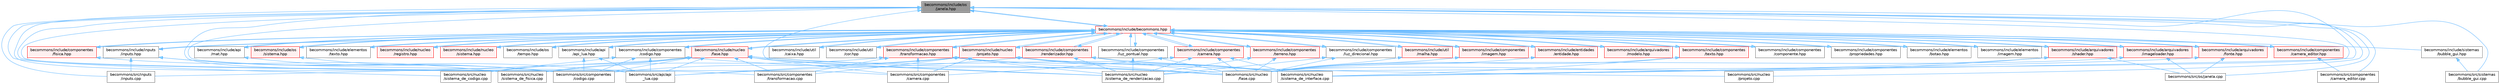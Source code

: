 digraph "becommons/include/os/janela.hpp"
{
 // LATEX_PDF_SIZE
  bgcolor="transparent";
  edge [fontname=Helvetica,fontsize=10,labelfontname=Helvetica,labelfontsize=10];
  node [fontname=Helvetica,fontsize=10,shape=box,height=0.2,width=0.4];
  Node1 [id="Node000001",label="becommons/include/os\l/janela.hpp",height=0.2,width=0.4,color="gray40", fillcolor="grey60", style="filled", fontcolor="black",tooltip="Inicia e gerencia janela glfw."];
  Node1 -> Node2 [id="edge1_Node000001_Node000002",dir="back",color="steelblue1",style="solid",tooltip=" "];
  Node2 [id="Node000002",label="becommons/include/becommons.hpp",height=0.2,width=0.4,color="red", fillcolor="#FFF0F0", style="filled",URL="$becommons_8hpp.html",tooltip=" "];
  Node2 -> Node3 [id="edge2_Node000002_Node000003",dir="back",color="steelblue1",style="solid",tooltip=" "];
  Node3 [id="Node000003",label="becommons/include/api\l/api_lua.hpp",height=0.2,width=0.4,color="grey40", fillcolor="white", style="filled",URL="$api__lua_8hpp.html",tooltip="Gerencia a configuração do luabridge para api lua."];
  Node3 -> Node2 [id="edge3_Node000003_Node000002",dir="back",color="steelblue1",style="solid",tooltip=" "];
  Node3 -> Node4 [id="edge4_Node000003_Node000004",dir="back",color="steelblue1",style="solid",tooltip=" "];
  Node4 [id="Node000004",label="becommons/src/api/api\l_lua.cpp",height=0.2,width=0.4,color="grey40", fillcolor="white", style="filled",URL="$api__lua_8cpp.html",tooltip=" "];
  Node3 -> Node5 [id="edge5_Node000003_Node000005",dir="back",color="steelblue1",style="solid",tooltip=" "];
  Node5 [id="Node000005",label="becommons/src/componentes\l/codigo.cpp",height=0.2,width=0.4,color="grey40", fillcolor="white", style="filled",URL="$codigo_8cpp.html",tooltip=" "];
  Node2 -> Node6 [id="edge6_Node000002_Node000006",dir="back",color="steelblue1",style="solid",tooltip=" "];
  Node6 [id="Node000006",label="becommons/include/api\l/mat.hpp",height=0.2,width=0.4,color="grey40", fillcolor="white", style="filled",URL="$mat_8hpp.html",tooltip="Gerencia funçoes matemáticas."];
  Node6 -> Node2 [id="edge7_Node000006_Node000002",dir="back",color="steelblue1",style="solid",tooltip=" "];
  Node6 -> Node5 [id="edge8_Node000006_Node000005",dir="back",color="steelblue1",style="solid",tooltip=" "];
  Node2 -> Node7 [id="edge9_Node000002_Node000007",dir="back",color="steelblue1",style="solid",tooltip=" "];
  Node7 [id="Node000007",label="becommons/include/arquivadores\l/fonte.hpp",height=0.2,width=0.4,color="red", fillcolor="#FFF0F0", style="filled",URL="$fonte_8hpp.html",tooltip="Define estruturas básicas para renderização de textos."];
  Node7 -> Node2 [id="edge10_Node000007_Node000002",dir="back",color="steelblue1",style="solid",tooltip=" "];
  Node7 -> Node9 [id="edge11_Node000007_Node000009",dir="back",color="steelblue1",style="solid",tooltip=" "];
  Node9 [id="Node000009",label="becommons/src/nucleo\l/sistema_de_interface.cpp",height=0.2,width=0.4,color="grey40", fillcolor="white", style="filled",URL="$sistema__de__interface_8cpp.html",tooltip=" "];
  Node7 -> Node10 [id="edge12_Node000007_Node000010",dir="back",color="steelblue1",style="solid",tooltip=" "];
  Node10 [id="Node000010",label="becommons/src/os/janela.cpp",height=0.2,width=0.4,color="grey40", fillcolor="white", style="filled",URL="$janela_8cpp.html",tooltip=" "];
  Node2 -> Node11 [id="edge13_Node000002_Node000011",dir="back",color="steelblue1",style="solid",tooltip=" "];
  Node11 [id="Node000011",label="becommons/include/arquivadores\l/imageloader.hpp",height=0.2,width=0.4,color="red", fillcolor="#FFF0F0", style="filled",URL="$imageloader_8hpp.html",tooltip="Gerencia as imagems/texturas carregadas na engine."];
  Node11 -> Node2 [id="edge14_Node000011_Node000002",dir="back",color="steelblue1",style="solid",tooltip=" "];
  Node11 -> Node15 [id="edge15_Node000011_Node000015",dir="back",color="steelblue1",style="solid",tooltip=" "];
  Node15 [id="Node000015",label="becommons/src/nucleo\l/fase.cpp",height=0.2,width=0.4,color="grey40", fillcolor="white", style="filled",URL="$fase_8cpp.html",tooltip=" "];
  Node11 -> Node10 [id="edge16_Node000011_Node000010",dir="back",color="steelblue1",style="solid",tooltip=" "];
  Node2 -> Node16 [id="edge17_Node000002_Node000016",dir="back",color="steelblue1",style="solid",tooltip=" "];
  Node16 [id="Node000016",label="becommons/include/arquivadores\l/modelo.hpp",height=0.2,width=0.4,color="red", fillcolor="#FFF0F0", style="filled",URL="$modelo_8hpp.html",tooltip="Carrega um modelo usando a biblioteca assimp com base em um diretório."];
  Node16 -> Node2 [id="edge18_Node000016_Node000002",dir="back",color="steelblue1",style="solid",tooltip=" "];
  Node2 -> Node17 [id="edge19_Node000002_Node000017",dir="back",color="steelblue1",style="solid",tooltip=" "];
  Node17 [id="Node000017",label="becommons/include/arquivadores\l/shader.hpp",height=0.2,width=0.4,color="red", fillcolor="#FFF0F0", style="filled",URL="$shader_8hpp.html",tooltip="Gerencia os shaders GLSL."];
  Node17 -> Node2 [id="edge20_Node000017_Node000002",dir="back",color="steelblue1",style="solid",tooltip=" "];
  Node17 -> Node9 [id="edge21_Node000017_Node000009",dir="back",color="steelblue1",style="solid",tooltip=" "];
  Node17 -> Node22 [id="edge22_Node000017_Node000022",dir="back",color="steelblue1",style="solid",tooltip=" "];
  Node22 [id="Node000022",label="becommons/src/nucleo\l/sistema_de_renderizacao.cpp",height=0.2,width=0.4,color="grey40", fillcolor="white", style="filled",URL="$sistema__de__renderizacao_8cpp.html",tooltip=" "];
  Node17 -> Node10 [id="edge23_Node000017_Node000010",dir="back",color="steelblue1",style="solid",tooltip=" "];
  Node2 -> Node23 [id="edge24_Node000002_Node000023",dir="back",color="steelblue1",style="solid",tooltip=" "];
  Node23 [id="Node000023",label="becommons/include/componentes\l/camera.hpp",height=0.2,width=0.4,color="red", fillcolor="#FFF0F0", style="filled",URL="$camera_8hpp.html",tooltip="Estrutura básica de câmera."];
  Node23 -> Node2 [id="edge25_Node000023_Node000002",dir="back",color="steelblue1",style="solid",tooltip=" "];
  Node23 -> Node25 [id="edge26_Node000023_Node000025",dir="back",color="steelblue1",style="solid",tooltip=" "];
  Node25 [id="Node000025",label="becommons/src/componentes\l/camera.cpp",height=0.2,width=0.4,color="grey40", fillcolor="white", style="filled",URL="$camera_8cpp.html",tooltip=" "];
  Node23 -> Node15 [id="edge27_Node000023_Node000015",dir="back",color="steelblue1",style="solid",tooltip=" "];
  Node23 -> Node9 [id="edge28_Node000023_Node000009",dir="back",color="steelblue1",style="solid",tooltip=" "];
  Node23 -> Node22 [id="edge29_Node000023_Node000022",dir="back",color="steelblue1",style="solid",tooltip=" "];
  Node2 -> Node26 [id="edge30_Node000002_Node000026",dir="back",color="steelblue1",style="solid",tooltip=" "];
  Node26 [id="Node000026",label="becommons/include/componentes\l/camera_editor.hpp",height=0.2,width=0.4,color="red", fillcolor="#FFF0F0", style="filled",URL="$camera__editor_8hpp.html",tooltip=" "];
  Node26 -> Node2 [id="edge31_Node000026_Node000002",dir="back",color="steelblue1",style="solid",tooltip=" "];
  Node26 -> Node27 [id="edge32_Node000026_Node000027",dir="back",color="steelblue1",style="solid",tooltip=" "];
  Node27 [id="Node000027",label="becommons/src/componentes\l/camera_editor.cpp",height=0.2,width=0.4,color="grey40", fillcolor="white", style="filled",URL="$camera__editor_8cpp.html",tooltip=" "];
  Node2 -> Node31 [id="edge33_Node000002_Node000031",dir="back",color="steelblue1",style="solid",tooltip=" "];
  Node31 [id="Node000031",label="becommons/include/componentes\l/codigo.hpp",height=0.2,width=0.4,color="grey40", fillcolor="white", style="filled",URL="$codigo_8hpp.html",tooltip="Componente de código para entidades ECS."];
  Node31 -> Node2 [id="edge34_Node000031_Node000002",dir="back",color="steelblue1",style="solid",tooltip=" "];
  Node31 -> Node4 [id="edge35_Node000031_Node000004",dir="back",color="steelblue1",style="solid",tooltip=" "];
  Node31 -> Node5 [id="edge36_Node000031_Node000005",dir="back",color="steelblue1",style="solid",tooltip=" "];
  Node31 -> Node15 [id="edge37_Node000031_Node000015",dir="back",color="steelblue1",style="solid",tooltip=" "];
  Node31 -> Node32 [id="edge38_Node000031_Node000032",dir="back",color="steelblue1",style="solid",tooltip=" "];
  Node32 [id="Node000032",label="becommons/src/nucleo\l/sistema_de_codigo.cpp",height=0.2,width=0.4,color="grey40", fillcolor="white", style="filled",URL="$sistema__de__codigo_8cpp.html",tooltip=" "];
  Node2 -> Node33 [id="edge39_Node000002_Node000033",dir="back",color="steelblue1",style="solid",tooltip=" "];
  Node33 [id="Node000033",label="becommons/include/componentes\l/componente.hpp",height=0.2,width=0.4,color="grey40", fillcolor="white", style="filled",URL="$componente_8hpp.html",tooltip="Estrutura base para componetes."];
  Node33 -> Node2 [id="edge40_Node000033_Node000002",dir="back",color="steelblue1",style="solid",tooltip=" "];
  Node2 -> Node34 [id="edge41_Node000002_Node000034",dir="back",color="steelblue1",style="solid",tooltip=" "];
  Node34 [id="Node000034",label="becommons/include/componentes\l/fisica.hpp",height=0.2,width=0.4,color="red", fillcolor="#FFF0F0", style="filled",URL="$fisica_8hpp.html",tooltip="Componente de física para entidades ECS."];
  Node34 -> Node2 [id="edge42_Node000034_Node000002",dir="back",color="steelblue1",style="solid",tooltip=" "];
  Node34 -> Node36 [id="edge43_Node000034_Node000036",dir="back",color="steelblue1",style="solid",tooltip=" "];
  Node36 [id="Node000036",label="becommons/src/nucleo\l/sistema_de_fisica.cpp",height=0.2,width=0.4,color="grey40", fillcolor="white", style="filled",URL="$sistema__de__fisica_8cpp.html",tooltip=" "];
  Node2 -> Node37 [id="edge44_Node000002_Node000037",dir="back",color="steelblue1",style="solid",tooltip=" "];
  Node37 [id="Node000037",label="becommons/include/componentes\l/imagem.hpp",height=0.2,width=0.4,color="red", fillcolor="#FFF0F0", style="filled",URL="$componentes_2imagem_8hpp.html",tooltip=" "];
  Node37 -> Node2 [id="edge45_Node000037_Node000002",dir="back",color="steelblue1",style="solid",tooltip=" "];
  Node37 -> Node15 [id="edge46_Node000037_Node000015",dir="back",color="steelblue1",style="solid",tooltip=" "];
  Node2 -> Node38 [id="edge47_Node000002_Node000038",dir="back",color="steelblue1",style="solid",tooltip=" "];
  Node38 [id="Node000038",label="becommons/include/componentes\l/luz_direcional.hpp",height=0.2,width=0.4,color="grey40", fillcolor="white", style="filled",URL="$luz__direcional_8hpp.html",tooltip=" "];
  Node38 -> Node2 [id="edge48_Node000038_Node000002",dir="back",color="steelblue1",style="solid",tooltip=" "];
  Node38 -> Node15 [id="edge49_Node000038_Node000015",dir="back",color="steelblue1",style="solid",tooltip=" "];
  Node38 -> Node22 [id="edge50_Node000038_Node000022",dir="back",color="steelblue1",style="solid",tooltip=" "];
  Node2 -> Node39 [id="edge51_Node000002_Node000039",dir="back",color="steelblue1",style="solid",tooltip=" "];
  Node39 [id="Node000039",label="becommons/include/componentes\l/luz_pontual.hpp",height=0.2,width=0.4,color="grey40", fillcolor="white", style="filled",URL="$luz__pontual_8hpp.html",tooltip=" "];
  Node39 -> Node2 [id="edge52_Node000039_Node000002",dir="back",color="steelblue1",style="solid",tooltip=" "];
  Node39 -> Node15 [id="edge53_Node000039_Node000015",dir="back",color="steelblue1",style="solid",tooltip=" "];
  Node39 -> Node22 [id="edge54_Node000039_Node000022",dir="back",color="steelblue1",style="solid",tooltip=" "];
  Node2 -> Node40 [id="edge55_Node000002_Node000040",dir="back",color="steelblue1",style="solid",tooltip=" "];
  Node40 [id="Node000040",label="becommons/include/componentes\l/propriedades.hpp",height=0.2,width=0.4,color="grey40", fillcolor="white", style="filled",URL="$propriedades_8hpp.html",tooltip=" "];
  Node40 -> Node2 [id="edge56_Node000040_Node000002",dir="back",color="steelblue1",style="solid",tooltip=" "];
  Node2 -> Node41 [id="edge57_Node000002_Node000041",dir="back",color="steelblue1",style="solid",tooltip=" "];
  Node41 [id="Node000041",label="becommons/include/componentes\l/renderizador.hpp",height=0.2,width=0.4,color="red", fillcolor="#FFF0F0", style="filled",URL="$renderizador_8hpp.html",tooltip=" "];
  Node41 -> Node2 [id="edge58_Node000041_Node000002",dir="back",color="steelblue1",style="solid",tooltip=" "];
  Node41 -> Node4 [id="edge59_Node000041_Node000004",dir="back",color="steelblue1",style="solid",tooltip=" "];
  Node41 -> Node15 [id="edge60_Node000041_Node000015",dir="back",color="steelblue1",style="solid",tooltip=" "];
  Node41 -> Node9 [id="edge61_Node000041_Node000009",dir="back",color="steelblue1",style="solid",tooltip=" "];
  Node41 -> Node22 [id="edge62_Node000041_Node000022",dir="back",color="steelblue1",style="solid",tooltip=" "];
  Node2 -> Node42 [id="edge63_Node000002_Node000042",dir="back",color="steelblue1",style="solid",tooltip=" "];
  Node42 [id="Node000042",label="becommons/include/componentes\l/terreno.hpp",height=0.2,width=0.4,color="red", fillcolor="#FFF0F0", style="filled",URL="$terreno_8hpp.html",tooltip=" "];
  Node42 -> Node2 [id="edge64_Node000042_Node000002",dir="back",color="steelblue1",style="solid",tooltip=" "];
  Node42 -> Node15 [id="edge65_Node000042_Node000015",dir="back",color="steelblue1",style="solid",tooltip=" "];
  Node42 -> Node22 [id="edge66_Node000042_Node000022",dir="back",color="steelblue1",style="solid",tooltip=" "];
  Node2 -> Node43 [id="edge67_Node000002_Node000043",dir="back",color="steelblue1",style="solid",tooltip=" "];
  Node43 [id="Node000043",label="becommons/include/componentes\l/texto.hpp",height=0.2,width=0.4,color="red", fillcolor="#FFF0F0", style="filled",URL="$componentes_2texto_8hpp.html",tooltip=" "];
  Node43 -> Node2 [id="edge68_Node000043_Node000002",dir="back",color="steelblue1",style="solid",tooltip=" "];
  Node43 -> Node15 [id="edge69_Node000043_Node000015",dir="back",color="steelblue1",style="solid",tooltip=" "];
  Node43 -> Node9 [id="edge70_Node000043_Node000009",dir="back",color="steelblue1",style="solid",tooltip=" "];
  Node2 -> Node44 [id="edge71_Node000002_Node000044",dir="back",color="steelblue1",style="solid",tooltip=" "];
  Node44 [id="Node000044",label="becommons/include/componentes\l/transformacao.hpp",height=0.2,width=0.4,color="red", fillcolor="#FFF0F0", style="filled",URL="$transformacao_8hpp.html",tooltip="Calcula a mtriz de modelo para um objeto 3d qualquer."];
  Node44 -> Node2 [id="edge72_Node000044_Node000002",dir="back",color="steelblue1",style="solid",tooltip=" "];
  Node44 -> Node25 [id="edge73_Node000044_Node000025",dir="back",color="steelblue1",style="solid",tooltip=" "];
  Node44 -> Node45 [id="edge74_Node000044_Node000045",dir="back",color="steelblue1",style="solid",tooltip=" "];
  Node45 [id="Node000045",label="becommons/src/componentes\l/transformacao.cpp",height=0.2,width=0.4,color="grey40", fillcolor="white", style="filled",URL="$transformacao_8cpp.html",tooltip=" "];
  Node44 -> Node15 [id="edge75_Node000044_Node000015",dir="back",color="steelblue1",style="solid",tooltip=" "];
  Node44 -> Node36 [id="edge76_Node000044_Node000036",dir="back",color="steelblue1",style="solid",tooltip=" "];
  Node44 -> Node9 [id="edge77_Node000044_Node000009",dir="back",color="steelblue1",style="solid",tooltip=" "];
  Node44 -> Node22 [id="edge78_Node000044_Node000022",dir="back",color="steelblue1",style="solid",tooltip=" "];
  Node2 -> Node46 [id="edge79_Node000002_Node000046",dir="back",color="steelblue1",style="solid",tooltip=" "];
  Node46 [id="Node000046",label="becommons/include/elementos\l/botao.hpp",height=0.2,width=0.4,color="grey40", fillcolor="white", style="filled",URL="$botao_8hpp.html",tooltip=" "];
  Node46 -> Node2 [id="edge80_Node000046_Node000002",dir="back",color="steelblue1",style="solid",tooltip=" "];
  Node2 -> Node47 [id="edge81_Node000002_Node000047",dir="back",color="steelblue1",style="solid",tooltip=" "];
  Node47 [id="Node000047",label="becommons/include/elementos\l/imagem.hpp",height=0.2,width=0.4,color="grey40", fillcolor="white", style="filled",URL="$elementos_2imagem_8hpp.html",tooltip="Gerencia a configuração do luabridge para api lua."];
  Node47 -> Node2 [id="edge82_Node000047_Node000002",dir="back",color="steelblue1",style="solid",tooltip=" "];
  Node2 -> Node48 [id="edge83_Node000002_Node000048",dir="back",color="steelblue1",style="solid",tooltip=" "];
  Node48 [id="Node000048",label="becommons/include/elementos\l/texto.hpp",height=0.2,width=0.4,color="grey40", fillcolor="white", style="filled",URL="$elementos_2texto_8hpp.html",tooltip=" "];
  Node48 -> Node2 [id="edge84_Node000048_Node000002",dir="back",color="steelblue1",style="solid",tooltip=" "];
  Node2 -> Node49 [id="edge85_Node000002_Node000049",dir="back",color="steelblue1",style="solid",tooltip=" "];
  Node49 [id="Node000049",label="becommons/include/entidades\l/entidade.hpp",height=0.2,width=0.4,color="red", fillcolor="#FFF0F0", style="filled",URL="$entidade_8hpp.html",tooltip="Inclusoes e defini��es relacionadas � entidade."];
  Node49 -> Node2 [id="edge86_Node000049_Node000002",dir="back",color="steelblue1",style="solid",tooltip=" "];
  Node49 -> Node15 [id="edge87_Node000049_Node000015",dir="back",color="steelblue1",style="solid",tooltip=" "];
  Node2 -> Node50 [id="edge88_Node000002_Node000050",dir="back",color="steelblue1",style="solid",tooltip=" "];
  Node50 [id="Node000050",label="becommons/include/inputs\l/inputs.hpp",height=0.2,width=0.4,color="grey40", fillcolor="white", style="filled",URL="$inputs_8hpp.html",tooltip=" "];
  Node50 -> Node2 [id="edge89_Node000050_Node000002",dir="back",color="steelblue1",style="solid",tooltip=" "];
  Node50 -> Node4 [id="edge90_Node000050_Node000004",dir="back",color="steelblue1",style="solid",tooltip=" "];
  Node50 -> Node5 [id="edge91_Node000050_Node000005",dir="back",color="steelblue1",style="solid",tooltip=" "];
  Node50 -> Node51 [id="edge92_Node000050_Node000051",dir="back",color="steelblue1",style="solid",tooltip=" "];
  Node51 [id="Node000051",label="becommons/src/inputs\l/inputs.cpp",height=0.2,width=0.4,color="grey40", fillcolor="white", style="filled",URL="$inputs_8cpp.html",tooltip=" "];
  Node2 -> Node52 [id="edge93_Node000002_Node000052",dir="back",color="steelblue1",style="solid",tooltip=" "];
  Node52 [id="Node000052",label="becommons/include/nucleo\l/fase.hpp",height=0.2,width=0.4,color="red", fillcolor="#FFF0F0", style="filled",URL="$fase_8hpp.html",tooltip="Gerencia sistemas numa fase."];
  Node52 -> Node2 [id="edge94_Node000052_Node000002",dir="back",color="steelblue1",style="solid",tooltip=" "];
  Node52 -> Node4 [id="edge95_Node000052_Node000004",dir="back",color="steelblue1",style="solid",tooltip=" "];
  Node52 -> Node25 [id="edge96_Node000052_Node000025",dir="back",color="steelblue1",style="solid",tooltip=" "];
  Node52 -> Node5 [id="edge97_Node000052_Node000005",dir="back",color="steelblue1",style="solid",tooltip=" "];
  Node52 -> Node45 [id="edge98_Node000052_Node000045",dir="back",color="steelblue1",style="solid",tooltip=" "];
  Node52 -> Node51 [id="edge99_Node000052_Node000051",dir="back",color="steelblue1",style="solid",tooltip=" "];
  Node52 -> Node15 [id="edge100_Node000052_Node000015",dir="back",color="steelblue1",style="solid",tooltip=" "];
  Node52 -> Node32 [id="edge101_Node000052_Node000032",dir="back",color="steelblue1",style="solid",tooltip=" "];
  Node52 -> Node36 [id="edge102_Node000052_Node000036",dir="back",color="steelblue1",style="solid",tooltip=" "];
  Node52 -> Node9 [id="edge103_Node000052_Node000009",dir="back",color="steelblue1",style="solid",tooltip=" "];
  Node52 -> Node22 [id="edge104_Node000052_Node000022",dir="back",color="steelblue1",style="solid",tooltip=" "];
  Node2 -> Node54 [id="edge105_Node000002_Node000054",dir="back",color="steelblue1",style="solid",tooltip=" "];
  Node54 [id="Node000054",label="becommons/include/nucleo\l/projeto.hpp",height=0.2,width=0.4,color="red", fillcolor="#FFF0F0", style="filled",URL="$projeto_8hpp.html",tooltip="Gerencia configurações do projeto."];
  Node54 -> Node2 [id="edge106_Node000054_Node000002",dir="back",color="steelblue1",style="solid",tooltip=" "];
  Node54 -> Node4 [id="edge107_Node000054_Node000004",dir="back",color="steelblue1",style="solid",tooltip=" "];
  Node54 -> Node25 [id="edge108_Node000054_Node000025",dir="back",color="steelblue1",style="solid",tooltip=" "];
  Node54 -> Node5 [id="edge109_Node000054_Node000005",dir="back",color="steelblue1",style="solid",tooltip=" "];
  Node54 -> Node45 [id="edge110_Node000054_Node000045",dir="back",color="steelblue1",style="solid",tooltip=" "];
  Node54 -> Node15 [id="edge111_Node000054_Node000015",dir="back",color="steelblue1",style="solid",tooltip=" "];
  Node54 -> Node19 [id="edge112_Node000054_Node000019",dir="back",color="steelblue1",style="solid",tooltip=" "];
  Node19 [id="Node000019",label="becommons/src/nucleo\l/projeto.cpp",height=0.2,width=0.4,color="grey40", fillcolor="white", style="filled",URL="$projeto_8cpp.html",tooltip=" "];
  Node54 -> Node9 [id="edge113_Node000054_Node000009",dir="back",color="steelblue1",style="solid",tooltip=" "];
  Node2 -> Node56 [id="edge114_Node000002_Node000056",dir="back",color="steelblue1",style="solid",tooltip=" "];
  Node56 [id="Node000056",label="becommons/include/nucleo\l/registro.hpp",height=0.2,width=0.4,color="red", fillcolor="#FFF0F0", style="filled",URL="$registro_8hpp.html",tooltip="Inclusoes e definições relacionadas à registro."];
  Node56 -> Node2 [id="edge115_Node000056_Node000002",dir="back",color="steelblue1",style="solid",tooltip=" "];
  Node2 -> Node57 [id="edge116_Node000002_Node000057",dir="back",color="steelblue1",style="solid",tooltip=" "];
  Node57 [id="Node000057",label="becommons/include/nucleo\l/sistema.hpp",height=0.2,width=0.4,color="red", fillcolor="#FFF0F0", style="filled",URL="$nucleo_2sistema_8hpp.html",tooltip=" "];
  Node57 -> Node2 [id="edge117_Node000057_Node000002",dir="back",color="steelblue1",style="solid",tooltip=" "];
  Node2 -> Node1 [id="edge118_Node000002_Node000001",dir="back",color="steelblue1",style="solid",tooltip=" "];
  Node2 -> Node60 [id="edge119_Node000002_Node000060",dir="back",color="steelblue1",style="solid",tooltip=" "];
  Node60 [id="Node000060",label="becommons/include/os\l/sistema.hpp",height=0.2,width=0.4,color="red", fillcolor="#FFF0F0", style="filled",URL="$os_2sistema_8hpp.html",tooltip="funçoes do sistema"];
  Node60 -> Node2 [id="edge120_Node000060_Node000002",dir="back",color="steelblue1",style="solid",tooltip=" "];
  Node60 -> Node5 [id="edge121_Node000060_Node000005",dir="back",color="steelblue1",style="solid",tooltip=" "];
  Node2 -> Node61 [id="edge122_Node000002_Node000061",dir="back",color="steelblue1",style="solid",tooltip=" "];
  Node61 [id="Node000061",label="becommons/include/os\l/tempo.hpp",height=0.2,width=0.4,color="grey40", fillcolor="white", style="filled",URL="$tempo_8hpp.html",tooltip="Inicia e gerencia o tempo."];
  Node61 -> Node2 [id="edge123_Node000061_Node000002",dir="back",color="steelblue1",style="solid",tooltip=" "];
  Node2 -> Node62 [id="edge124_Node000002_Node000062",dir="back",color="steelblue1",style="solid",tooltip=" "];
  Node62 [id="Node000062",label="becommons/include/sistemas\l/bubble_gui.hpp",height=0.2,width=0.4,color="grey40", fillcolor="white", style="filled",URL="$bubble__gui_8hpp.html",tooltip=" "];
  Node62 -> Node63 [id="edge125_Node000062_Node000063",dir="back",color="steelblue1",style="solid",tooltip=" "];
  Node63 [id="Node000063",label="becommons/src/sistemas\l/bubble_gui.cpp",height=0.2,width=0.4,color="grey40", fillcolor="white", style="filled",URL="$bubble__gui_8cpp.html",tooltip=" "];
  Node2 -> Node64 [id="edge126_Node000002_Node000064",dir="back",color="steelblue1",style="solid",tooltip=" "];
  Node64 [id="Node000064",label="becommons/include/util\l/caixa.hpp",height=0.2,width=0.4,color="grey40", fillcolor="white", style="filled",URL="$caixa_8hpp.html",tooltip=" "];
  Node64 -> Node2 [id="edge127_Node000064_Node000002",dir="back",color="steelblue1",style="solid",tooltip=" "];
  Node2 -> Node65 [id="edge128_Node000002_Node000065",dir="back",color="steelblue1",style="solid",tooltip=" "];
  Node65 [id="Node000065",label="becommons/include/util\l/cor.hpp",height=0.2,width=0.4,color="grey40", fillcolor="white", style="filled",URL="$cor_8hpp.html",tooltip=" "];
  Node65 -> Node2 [id="edge129_Node000065_Node000002",dir="back",color="steelblue1",style="solid",tooltip=" "];
  Node2 -> Node66 [id="edge130_Node000002_Node000066",dir="back",color="steelblue1",style="solid",tooltip=" "];
  Node66 [id="Node000066",label="becommons/include/util\l/malha.hpp",height=0.2,width=0.4,color="red", fillcolor="#FFF0F0", style="filled",URL="$malha_8hpp.html",tooltip=" "];
  Node66 -> Node2 [id="edge131_Node000066_Node000002",dir="back",color="steelblue1",style="solid",tooltip=" "];
  Node66 -> Node15 [id="edge132_Node000066_Node000015",dir="back",color="steelblue1",style="solid",tooltip=" "];
  Node1 -> Node4 [id="edge133_Node000001_Node000004",dir="back",color="steelblue1",style="solid",tooltip=" "];
  Node1 -> Node25 [id="edge134_Node000001_Node000025",dir="back",color="steelblue1",style="solid",tooltip=" "];
  Node1 -> Node27 [id="edge135_Node000001_Node000027",dir="back",color="steelblue1",style="solid",tooltip=" "];
  Node1 -> Node5 [id="edge136_Node000001_Node000005",dir="back",color="steelblue1",style="solid",tooltip=" "];
  Node1 -> Node45 [id="edge137_Node000001_Node000045",dir="back",color="steelblue1",style="solid",tooltip=" "];
  Node1 -> Node51 [id="edge138_Node000001_Node000051",dir="back",color="steelblue1",style="solid",tooltip=" "];
  Node1 -> Node15 [id="edge139_Node000001_Node000015",dir="back",color="steelblue1",style="solid",tooltip=" "];
  Node1 -> Node19 [id="edge140_Node000001_Node000019",dir="back",color="steelblue1",style="solid",tooltip=" "];
  Node1 -> Node32 [id="edge141_Node000001_Node000032",dir="back",color="steelblue1",style="solid",tooltip=" "];
  Node1 -> Node36 [id="edge142_Node000001_Node000036",dir="back",color="steelblue1",style="solid",tooltip=" "];
  Node1 -> Node9 [id="edge143_Node000001_Node000009",dir="back",color="steelblue1",style="solid",tooltip=" "];
  Node1 -> Node22 [id="edge144_Node000001_Node000022",dir="back",color="steelblue1",style="solid",tooltip=" "];
  Node1 -> Node10 [id="edge145_Node000001_Node000010",dir="back",color="steelblue1",style="solid",tooltip=" "];
  Node1 -> Node63 [id="edge146_Node000001_Node000063",dir="back",color="steelblue1",style="solid",tooltip=" "];
}
